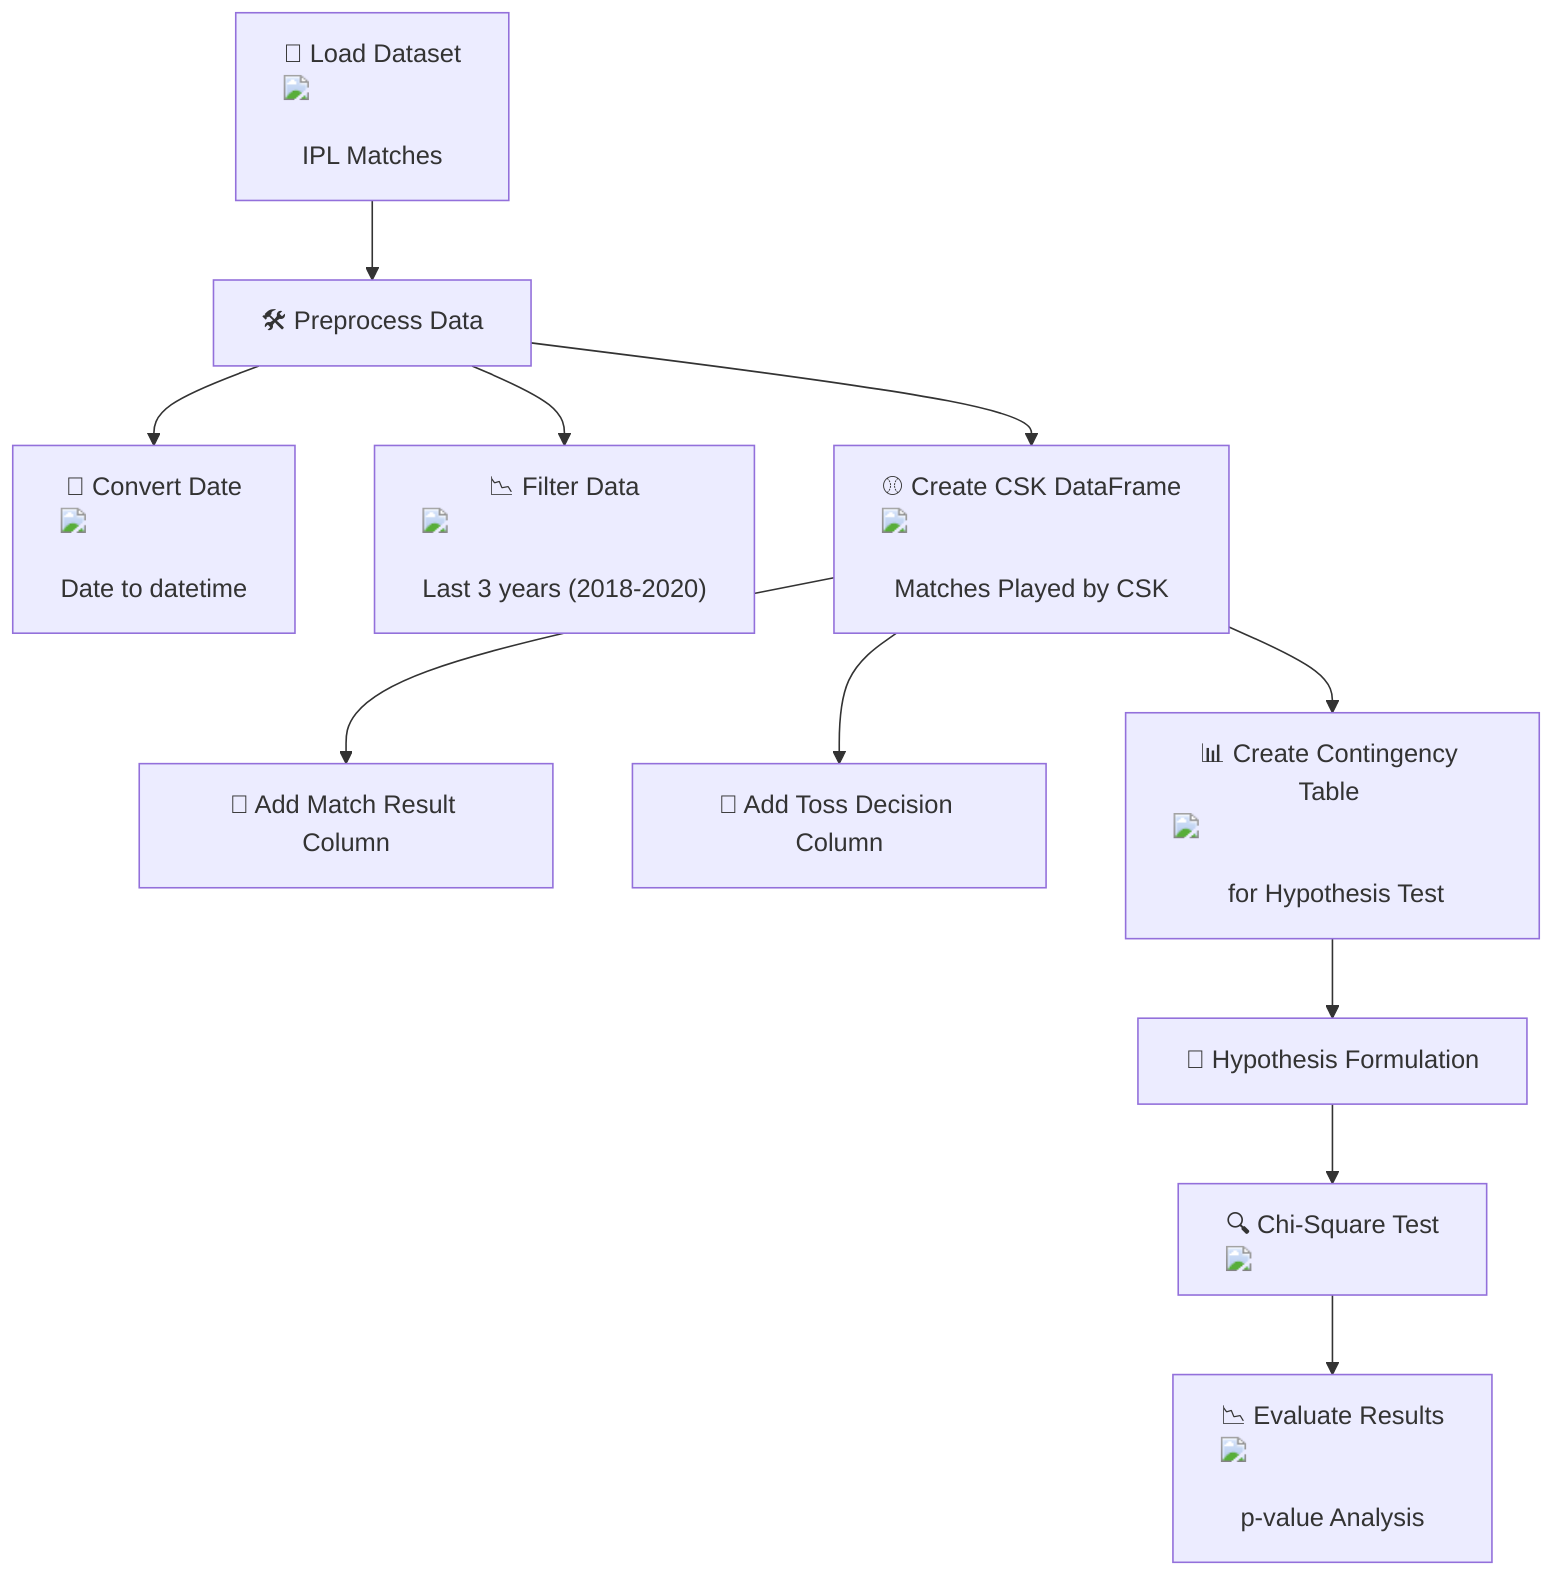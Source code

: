 flowchart TD
    A["📂 Load Dataset <img src='file.svg' /> <br/> IPL Matches"] --> B["🛠 Preprocess Data"]
    B --> C["📅 Convert Date <img src='column_split.svg' /> <br/> Date to datetime"]
    B --> D["📉 Filter Data <img src='row_split.svg' /> <br/> Last 3 years (2018-2020)"]
    B --> E["⚾ Create CSK DataFrame <img src='table.svg' /> <br/> Matches Played by CSK"]
    E --> F["📝 Add Match Result Column"]
    E --> G["📝 Add Toss Decision Column"]
    E --> H["📊 Create Contingency Table <img src='table.svg' /> <br/> for Hypothesis Test"]
    H --> I["📜 Hypothesis Formulation"]
    I --> J["🔍 Chi-Square Test <img src='brain.svg' />"]
    J --> K["📉 Evaluate Results <img src='barplot_template.svg'/> <br/> p-value Analysis"]
